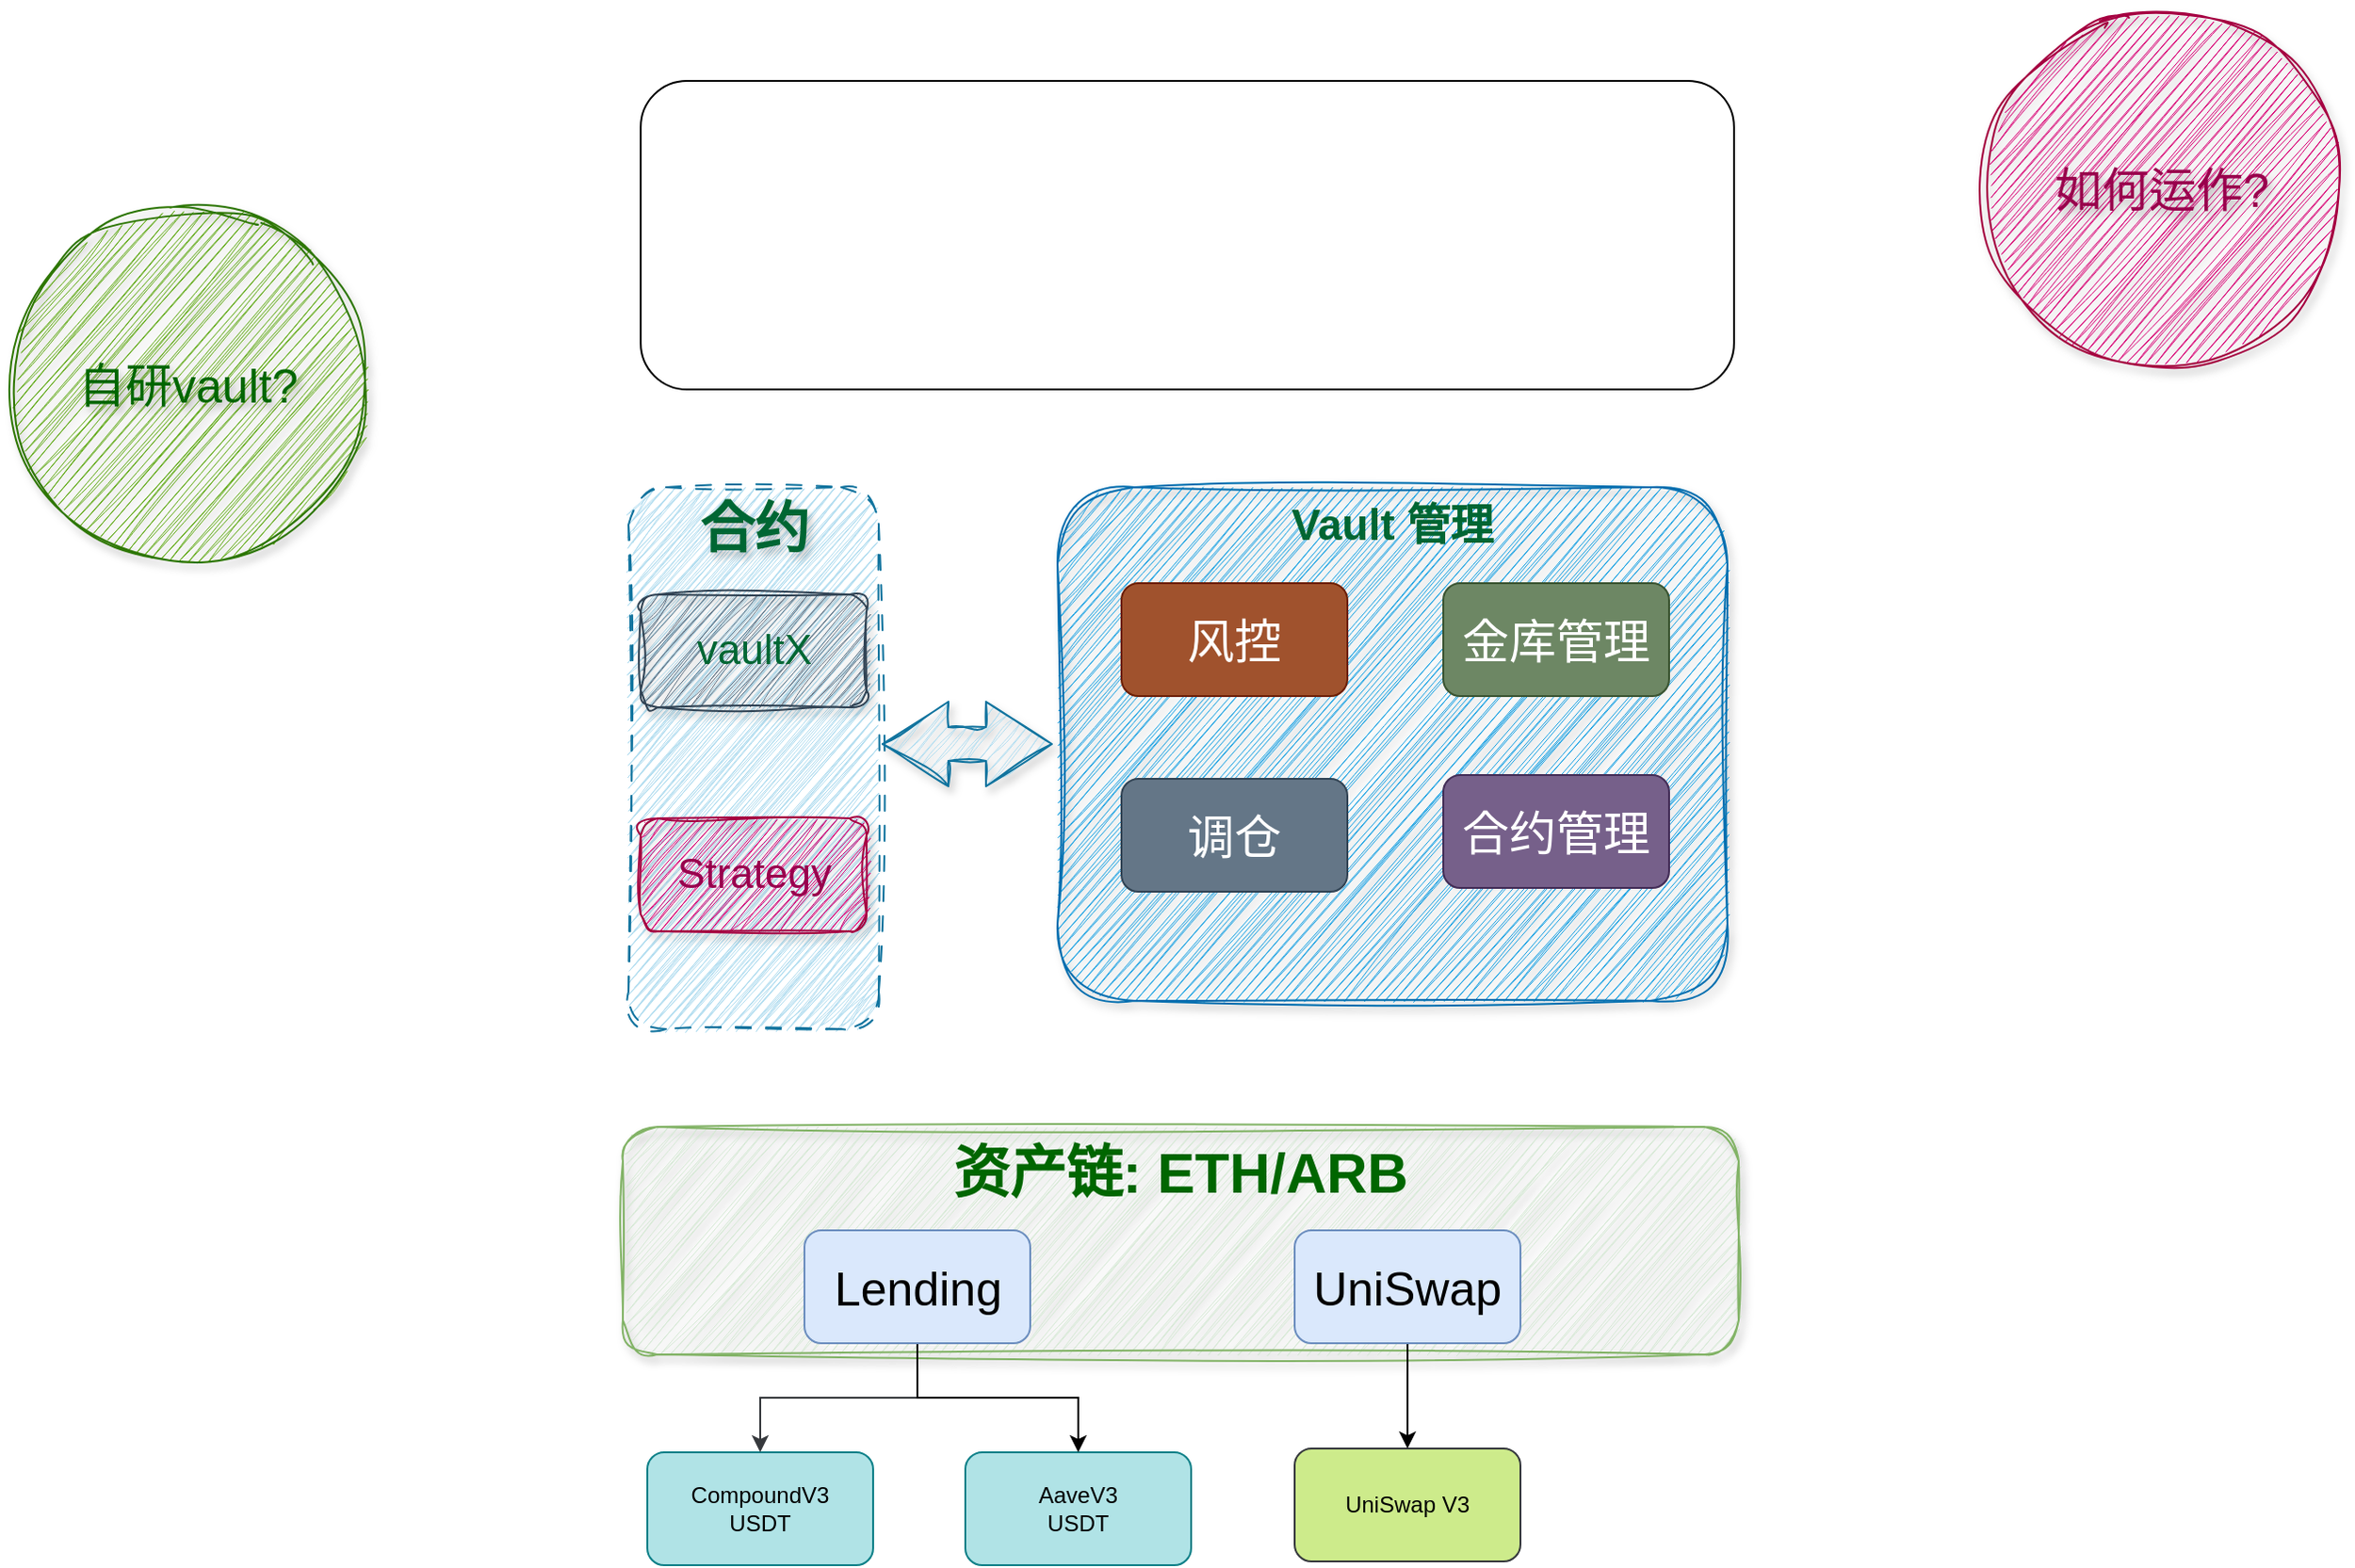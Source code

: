 <mxfile version="27.1.4">
  <diagram name="第 1 页" id="LJZPLd0AiizT1cntus3y">
    <mxGraphModel dx="2061" dy="790" grid="0" gridSize="10" guides="1" tooltips="1" connect="1" arrows="1" fold="1" page="1" pageScale="1" pageWidth="827" pageHeight="1169" math="0" shadow="0">
      <root>
        <mxCell id="0" />
        <mxCell id="1" parent="0" />
        <mxCell id="BsU_l8rdW6ENL8caWbPU-1" value="自研vault?" style="ellipse;whiteSpace=wrap;html=1;aspect=fixed;fillColor=#60a917;strokeColor=#2D7600;shadow=1;sketch=1;curveFitting=1;jiggle=2;fontColor=#006600;fontSize=25;labelBackgroundColor=none;labelBorderColor=none;textShadow=1;" parent="1" vertex="1">
          <mxGeometry x="-202" y="159" width="190" height="190" as="geometry" />
        </mxCell>
        <mxCell id="BsU_l8rdW6ENL8caWbPU-2" value="如何运作?" style="ellipse;whiteSpace=wrap;html=1;aspect=fixed;fillColor=#d80073;strokeColor=#A50040;shadow=1;sketch=1;curveFitting=1;jiggle=2;fontColor=#99004D;fontSize=25;labelBackgroundColor=none;labelBorderColor=none;textShadow=1;" parent="1" vertex="1">
          <mxGeometry x="847" y="55" width="190" height="190" as="geometry" />
        </mxCell>
        <mxCell id="BsU_l8rdW6ENL8caWbPU-4" value="" style="rounded=1;whiteSpace=wrap;html=1;fillColor=#b1ddf0;strokeColor=#10739e;textShadow=1;labelBackgroundColor=none;sketch=1;curveFitting=1;jiggle=2;shadow=0;fillStyle=zigzag;strokeWidth=1;dashed=1;dashPattern=8 8;" parent="1" vertex="1">
          <mxGeometry x="127" y="309" width="133" height="288" as="geometry" />
        </mxCell>
        <mxCell id="BsU_l8rdW6ENL8caWbPU-5" value="合约" style="text;html=1;align=center;verticalAlign=middle;whiteSpace=wrap;rounded=0;fontStyle=1;fontSize=29;fontColor=light-dark(#006633,#EDEDED);fontFamily=Comic Sans MS;labelBorderColor=none;textShadow=1;" parent="1" vertex="1">
          <mxGeometry x="163.5" y="316" width="60" height="30" as="geometry" />
        </mxCell>
        <mxCell id="BsU_l8rdW6ENL8caWbPU-6" value="&lt;span&gt;&lt;font style=&quot;color: rgb(0, 102, 51);&quot;&gt;vaultX&lt;/font&gt;&lt;/span&gt;" style="rounded=1;whiteSpace=wrap;html=1;fillColor=#647687;strokeColor=#314354;shadow=1;sketch=1;curveFitting=1;jiggle=2;fontSize=22;fontColor=#ffffff;" parent="1" vertex="1">
          <mxGeometry x="133.5" y="366" width="120" height="60" as="geometry" />
        </mxCell>
        <mxCell id="BsU_l8rdW6ENL8caWbPU-7" value="&lt;font style=&quot;color: rgb(153, 0, 77);&quot;&gt;Strategy&lt;/font&gt;" style="rounded=1;whiteSpace=wrap;html=1;fillColor=#d80073;strokeColor=#A50040;shadow=1;sketch=1;curveFitting=1;jiggle=2;fontSize=22;fontColor=#ffffff;" parent="1" vertex="1">
          <mxGeometry x="133.5" y="485" width="120" height="60" as="geometry" />
        </mxCell>
        <mxCell id="BsU_l8rdW6ENL8caWbPU-10" value="&lt;font style=&quot;font-size: 23px; color: rgb(0, 102, 51);&quot;&gt;&lt;b&gt;Vault 管理&lt;/b&gt;&lt;/font&gt;" style="rounded=1;whiteSpace=wrap;html=1;verticalAlign=top;fillColor=#1ba1e2;fontColor=#ffffff;strokeColor=#006EAF;shadow=1;sketch=1;curveFitting=1;jiggle=2;" parent="1" vertex="1">
          <mxGeometry x="355" y="309" width="356" height="273" as="geometry" />
        </mxCell>
        <mxCell id="BsU_l8rdW6ENL8caWbPU-11" value="调仓" style="rounded=1;whiteSpace=wrap;html=1;fontSize=25;fillColor=#647687;fontColor=#ffffff;strokeColor=#314354;" parent="1" vertex="1">
          <mxGeometry x="389" y="464" width="120" height="60" as="geometry" />
        </mxCell>
        <mxCell id="BsU_l8rdW6ENL8caWbPU-12" value="风控" style="rounded=1;whiteSpace=wrap;html=1;fontSize=25;fillColor=#a0522d;fontColor=#ffffff;strokeColor=#6D1F00;" parent="1" vertex="1">
          <mxGeometry x="389" y="360" width="120" height="60" as="geometry" />
        </mxCell>
        <mxCell id="BsU_l8rdW6ENL8caWbPU-13" value="金库管理" style="rounded=1;whiteSpace=wrap;html=1;fontSize=25;fillColor=#6d8764;fontColor=#ffffff;strokeColor=#3A5431;" parent="1" vertex="1">
          <mxGeometry x="560" y="360" width="120" height="60" as="geometry" />
        </mxCell>
        <mxCell id="BsU_l8rdW6ENL8caWbPU-14" value="合约管理" style="rounded=1;whiteSpace=wrap;html=1;fontSize=25;fillColor=#76608a;fontColor=#ffffff;strokeColor=#432D57;" parent="1" vertex="1">
          <mxGeometry x="560" y="462" width="120" height="60" as="geometry" />
        </mxCell>
        <mxCell id="BsU_l8rdW6ENL8caWbPU-15" value="" style="html=1;shadow=1;dashed=0;align=center;verticalAlign=middle;shape=mxgraph.arrows2.twoWayArrow;dy=0.6;dx=35;fillColor=#b1ddf0;strokeColor=#10739e;sketch=1;curveFitting=1;jiggle=2;" parent="1" vertex="1">
          <mxGeometry x="262" y="423" width="90" height="45" as="geometry" />
        </mxCell>
        <mxCell id="BsU_l8rdW6ENL8caWbPU-29" value="" style="group" parent="1" vertex="1" connectable="0">
          <mxGeometry x="124" y="649" width="593" height="233" as="geometry" />
        </mxCell>
        <mxCell id="BsU_l8rdW6ENL8caWbPU-8" value="&lt;font style=&quot;color: rgb(0, 102, 0); font-size: 30px;&quot;&gt;&lt;b&gt;资产链: ETH/ARB&lt;/b&gt;&lt;/font&gt;" style="rounded=1;whiteSpace=wrap;html=1;fillColor=#d5e8d4;strokeColor=#82b366;shadow=1;verticalAlign=top;sketch=1;curveFitting=1;jiggle=2;" parent="BsU_l8rdW6ENL8caWbPU-29" vertex="1">
          <mxGeometry width="593" height="121" as="geometry" />
        </mxCell>
        <mxCell id="BsU_l8rdW6ENL8caWbPU-17" value="CompoundV3&lt;div&gt;USDT&lt;/div&gt;" style="rounded=1;whiteSpace=wrap;html=1;fillColor=#b0e3e6;strokeColor=#0e8088;" parent="BsU_l8rdW6ENL8caWbPU-29" vertex="1">
          <mxGeometry x="13" y="173" width="120" height="60" as="geometry" />
        </mxCell>
        <mxCell id="BsU_l8rdW6ENL8caWbPU-18" value="AaveV3&lt;div&gt;USDT&lt;/div&gt;" style="rounded=1;whiteSpace=wrap;html=1;fillColor=#b0e3e6;strokeColor=#0e8088;" parent="BsU_l8rdW6ENL8caWbPU-29" vertex="1">
          <mxGeometry x="182" y="173" width="120" height="60" as="geometry" />
        </mxCell>
        <mxCell id="BsU_l8rdW6ENL8caWbPU-19" value="UniSwap V3" style="rounded=1;whiteSpace=wrap;html=1;fillColor=#cdeb8b;strokeColor=#36393d;" parent="BsU_l8rdW6ENL8caWbPU-29" vertex="1">
          <mxGeometry x="357" y="171" width="120" height="60" as="geometry" />
        </mxCell>
        <mxCell id="BsU_l8rdW6ENL8caWbPU-22" style="edgeStyle=orthogonalEdgeStyle;rounded=0;orthogonalLoop=1;jettySize=auto;html=1;entryX=0.5;entryY=0;entryDx=0;entryDy=0;fillColor=#cdeb8b;strokeColor=#36393d;" parent="BsU_l8rdW6ENL8caWbPU-29" source="BsU_l8rdW6ENL8caWbPU-20" target="BsU_l8rdW6ENL8caWbPU-17" edge="1">
          <mxGeometry relative="1" as="geometry" />
        </mxCell>
        <mxCell id="BsU_l8rdW6ENL8caWbPU-23" style="edgeStyle=orthogonalEdgeStyle;rounded=0;orthogonalLoop=1;jettySize=auto;html=1;" parent="BsU_l8rdW6ENL8caWbPU-29" source="BsU_l8rdW6ENL8caWbPU-20" target="BsU_l8rdW6ENL8caWbPU-18" edge="1">
          <mxGeometry relative="1" as="geometry" />
        </mxCell>
        <mxCell id="BsU_l8rdW6ENL8caWbPU-20" value="Lending" style="rounded=1;whiteSpace=wrap;html=1;fontSize=25;fillColor=#dae8fc;strokeColor=#6c8ebf;" parent="BsU_l8rdW6ENL8caWbPU-29" vertex="1">
          <mxGeometry x="96.5" y="55" width="120" height="60" as="geometry" />
        </mxCell>
        <mxCell id="BsU_l8rdW6ENL8caWbPU-24" value="" style="edgeStyle=orthogonalEdgeStyle;rounded=0;orthogonalLoop=1;jettySize=auto;html=1;" parent="BsU_l8rdW6ENL8caWbPU-29" source="BsU_l8rdW6ENL8caWbPU-21" target="BsU_l8rdW6ENL8caWbPU-19" edge="1">
          <mxGeometry relative="1" as="geometry" />
        </mxCell>
        <mxCell id="BsU_l8rdW6ENL8caWbPU-21" value="UniSwap" style="rounded=1;whiteSpace=wrap;html=1;fontSize=25;fillColor=#dae8fc;strokeColor=#6c8ebf;" parent="BsU_l8rdW6ENL8caWbPU-29" vertex="1">
          <mxGeometry x="357" y="55" width="120" height="60" as="geometry" />
        </mxCell>
        <mxCell id="376P6v268EOVGXdCKAWA-1" value="" style="rounded=1;whiteSpace=wrap;html=1;" vertex="1" parent="1">
          <mxGeometry x="133.5" y="93" width="581" height="164" as="geometry" />
        </mxCell>
      </root>
    </mxGraphModel>
  </diagram>
</mxfile>
